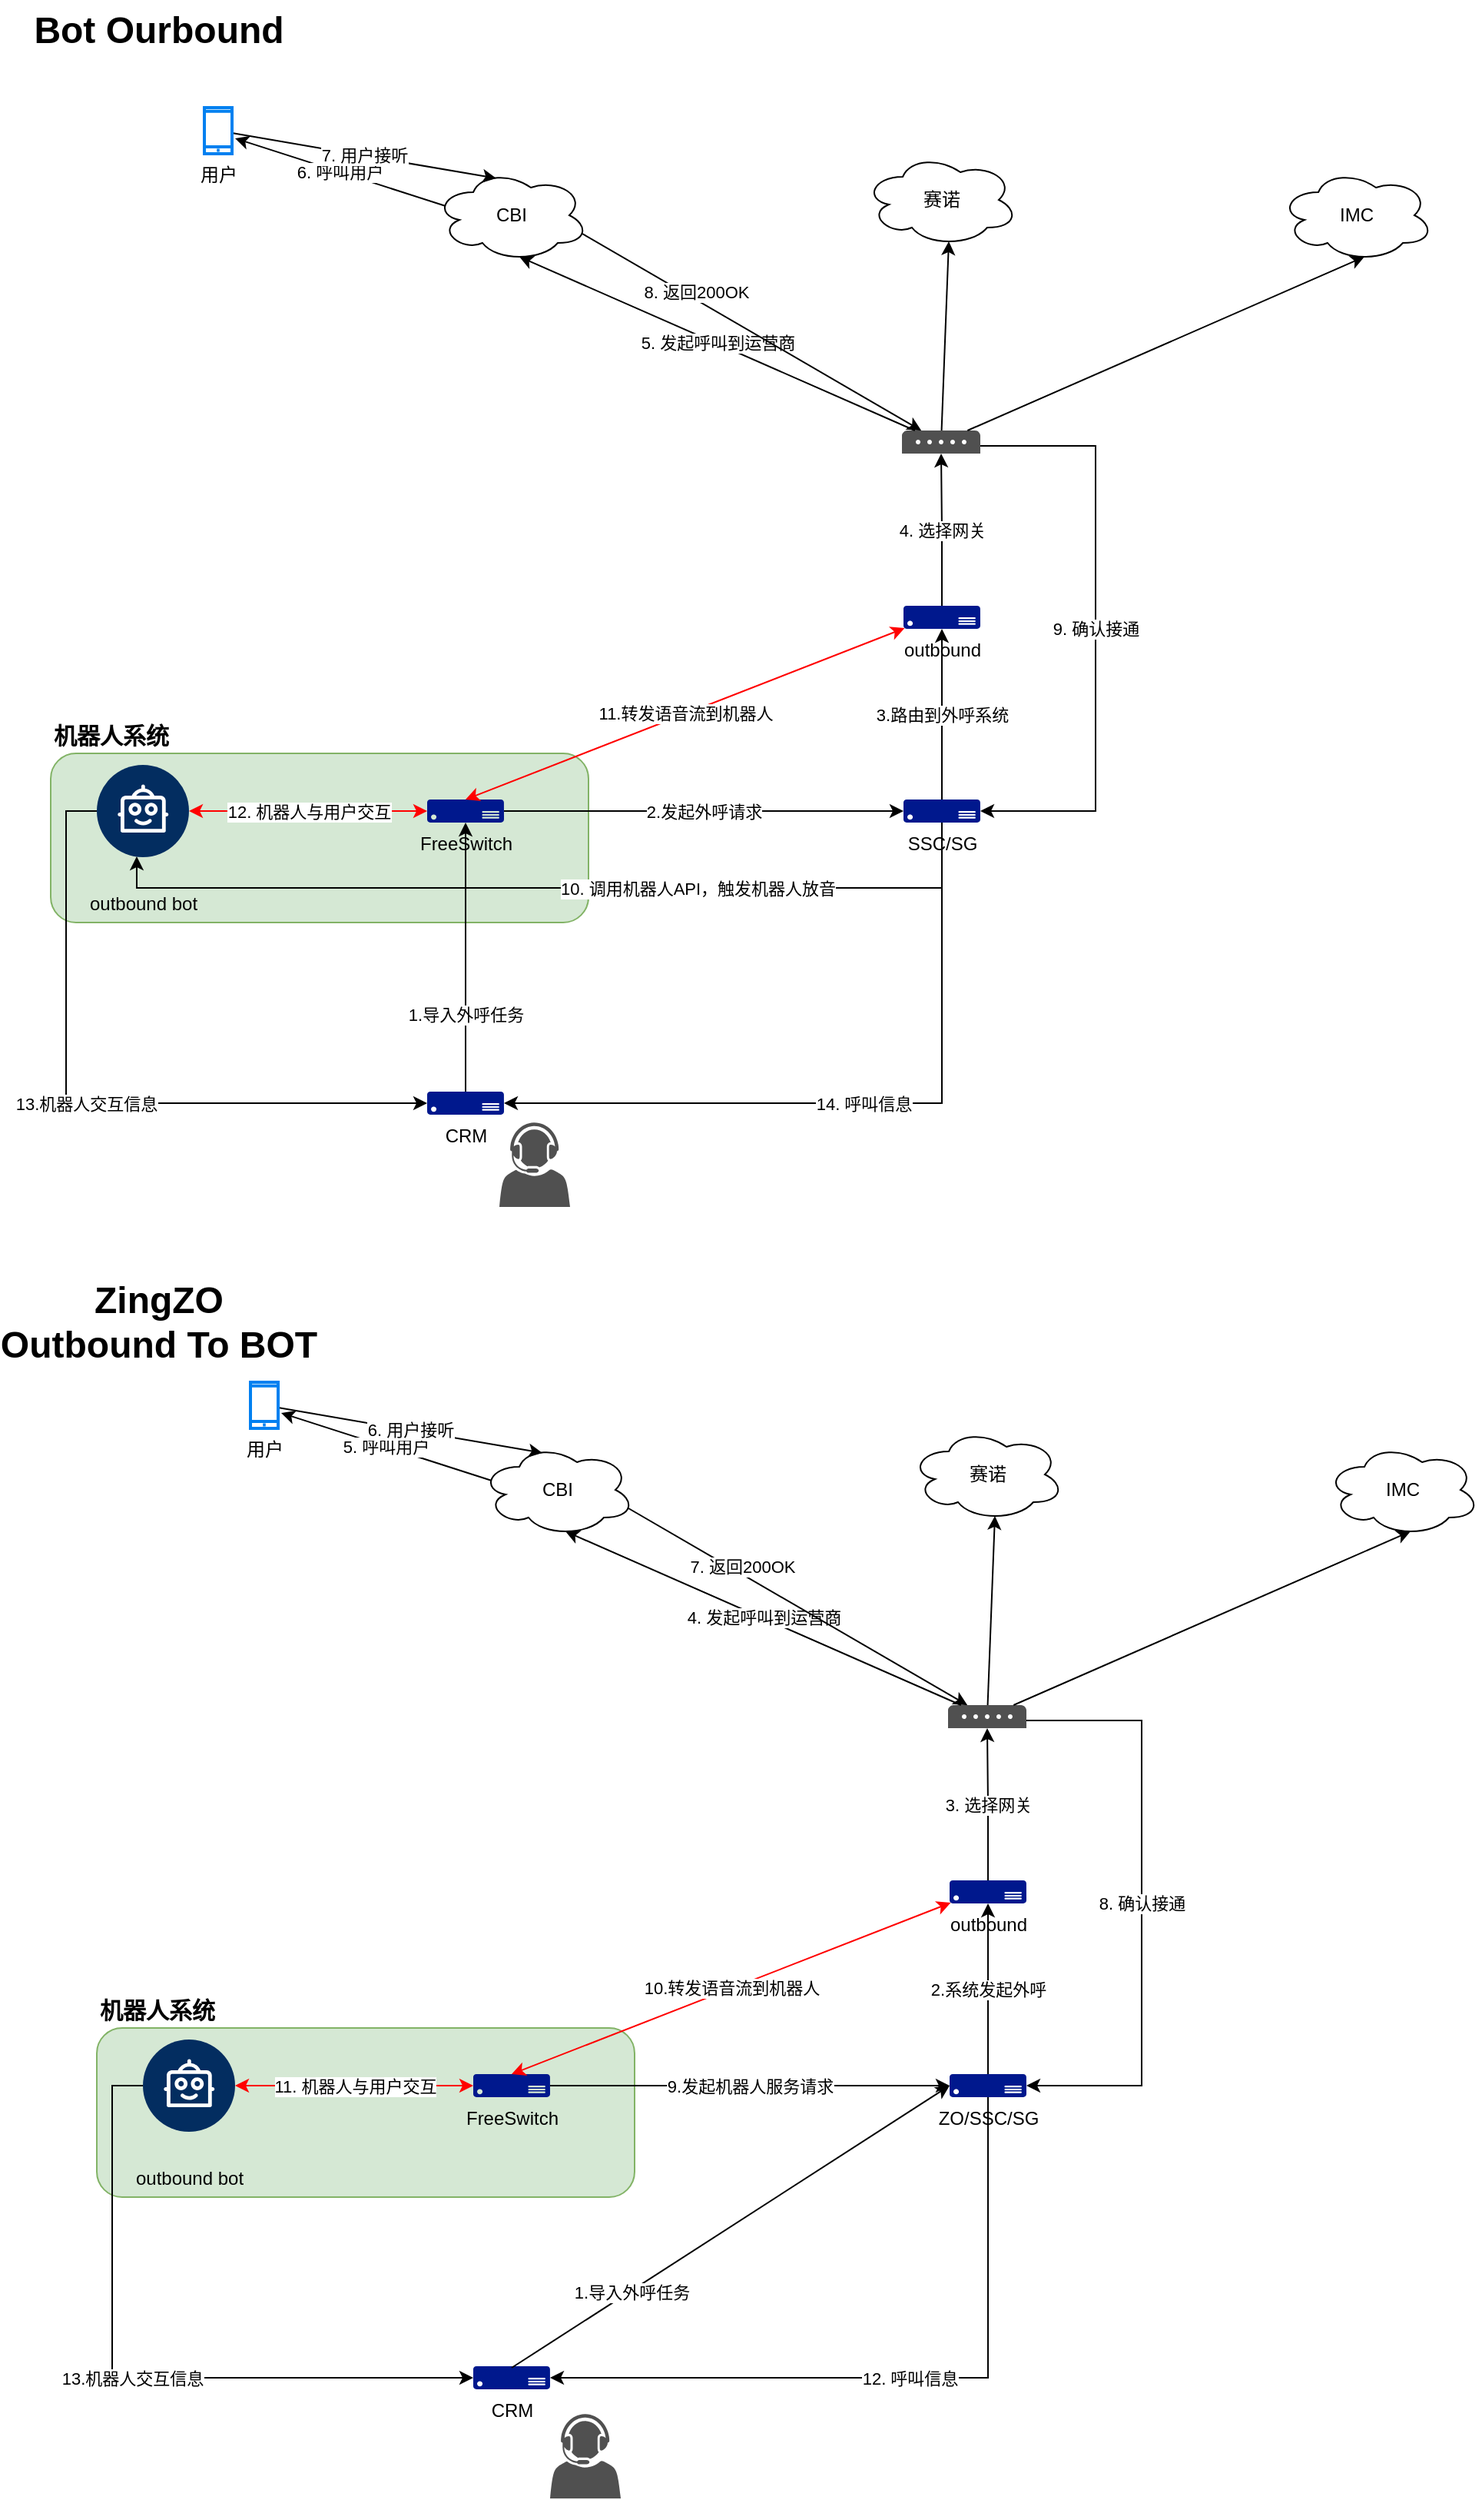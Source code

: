 <mxfile version="22.1.17" type="github">
  <diagram name="第 1 页" id="-GU9wbzKYo2kmMdxFR-d">
    <mxGraphModel dx="1687" dy="911" grid="1" gridSize="10" guides="1" tooltips="1" connect="1" arrows="1" fold="1" page="1" pageScale="1" pageWidth="1169" pageHeight="827" math="0" shadow="0">
      <root>
        <mxCell id="0" />
        <mxCell id="1" parent="0" />
        <mxCell id="drsyYb6Or7yOjJQy-XR_-30" value="&lt;b&gt;&lt;font style=&quot;font-size: 15px;&quot;&gt;机器人系统&lt;/font&gt;&lt;/b&gt;" style="rounded=1;whiteSpace=wrap;html=1;fillColor=#d5e8d4;strokeColor=#82b366;align=left;verticalAlign=bottom;horizontal=1;labelPosition=center;verticalLabelPosition=top;" parent="1" vertex="1">
          <mxGeometry x="50" y="510" width="350" height="110" as="geometry" />
        </mxCell>
        <mxCell id="drsyYb6Or7yOjJQy-XR_-1" value="" style="sketch=0;pointerEvents=1;shadow=0;dashed=0;html=1;strokeColor=none;fillColor=#505050;labelPosition=center;verticalLabelPosition=bottom;verticalAlign=top;outlineConnect=0;align=center;shape=mxgraph.office.communications.voip_gateway;" parent="1" vertex="1">
          <mxGeometry x="604" y="300" width="51" height="15" as="geometry" />
        </mxCell>
        <mxCell id="drsyYb6Or7yOjJQy-XR_-11" value="5. 发起呼叫到运营商" style="rounded=0;orthogonalLoop=1;jettySize=auto;html=1;exitX=0.55;exitY=0.95;exitDx=0;exitDy=0;exitPerimeter=0;startArrow=classic;startFill=1;endArrow=none;endFill=0;" parent="1" source="drsyYb6Or7yOjJQy-XR_-3" target="drsyYb6Or7yOjJQy-XR_-1" edge="1">
          <mxGeometry relative="1" as="geometry" />
        </mxCell>
        <mxCell id="drsyYb6Or7yOjJQy-XR_-18" value="8. 返回200OK" style="rounded=0;orthogonalLoop=1;jettySize=auto;html=1;exitX=0.96;exitY=0.7;exitDx=0;exitDy=0;exitPerimeter=0;" parent="1" source="drsyYb6Or7yOjJQy-XR_-3" target="drsyYb6Or7yOjJQy-XR_-1" edge="1">
          <mxGeometry x="-0.348" y="4" relative="1" as="geometry">
            <mxPoint as="offset" />
          </mxGeometry>
        </mxCell>
        <mxCell id="drsyYb6Or7yOjJQy-XR_-20" value="6. 呼叫用户" style="rounded=0;orthogonalLoop=1;jettySize=auto;html=1;exitX=0.07;exitY=0.4;exitDx=0;exitDy=0;exitPerimeter=0;" parent="1" source="drsyYb6Or7yOjJQy-XR_-3" edge="1">
          <mxGeometry relative="1" as="geometry">
            <mxPoint x="170" y="110" as="targetPoint" />
          </mxGeometry>
        </mxCell>
        <mxCell id="drsyYb6Or7yOjJQy-XR_-3" value="CBI" style="ellipse;shape=cloud;whiteSpace=wrap;html=1;align=center;" parent="1" vertex="1">
          <mxGeometry x="300" y="130" width="100" height="60" as="geometry" />
        </mxCell>
        <mxCell id="drsyYb6Or7yOjJQy-XR_-12" style="rounded=0;orthogonalLoop=1;jettySize=auto;html=1;exitX=0.55;exitY=0.95;exitDx=0;exitDy=0;exitPerimeter=0;startArrow=classic;startFill=1;endArrow=none;endFill=0;" parent="1" source="drsyYb6Or7yOjJQy-XR_-4" target="drsyYb6Or7yOjJQy-XR_-1" edge="1">
          <mxGeometry relative="1" as="geometry" />
        </mxCell>
        <mxCell id="drsyYb6Or7yOjJQy-XR_-4" value="赛诺" style="ellipse;shape=cloud;whiteSpace=wrap;html=1;align=center;" parent="1" vertex="1">
          <mxGeometry x="579.5" y="120" width="100" height="60" as="geometry" />
        </mxCell>
        <mxCell id="drsyYb6Or7yOjJQy-XR_-13" style="rounded=0;orthogonalLoop=1;jettySize=auto;html=1;exitX=0.55;exitY=0.95;exitDx=0;exitDy=0;exitPerimeter=0;endArrow=none;endFill=0;startArrow=classic;startFill=1;" parent="1" source="drsyYb6Or7yOjJQy-XR_-5" target="drsyYb6Or7yOjJQy-XR_-1" edge="1">
          <mxGeometry relative="1" as="geometry" />
        </mxCell>
        <mxCell id="drsyYb6Or7yOjJQy-XR_-5" value="IMC" style="ellipse;shape=cloud;whiteSpace=wrap;html=1;align=center;" parent="1" vertex="1">
          <mxGeometry x="850" y="130" width="100" height="60" as="geometry" />
        </mxCell>
        <mxCell id="drsyYb6Or7yOjJQy-XR_-6" value="" style="sketch=0;pointerEvents=1;shadow=0;dashed=0;html=1;strokeColor=none;fillColor=#505050;labelPosition=center;verticalLabelPosition=bottom;verticalAlign=top;outlineConnect=0;align=center;shape=mxgraph.office.users.call_center_agent;" parent="1" vertex="1">
          <mxGeometry x="342" y="750" width="46" height="55" as="geometry" />
        </mxCell>
        <mxCell id="drsyYb6Or7yOjJQy-XR_-8" value="SSC/SG" style="sketch=0;aspect=fixed;pointerEvents=1;shadow=0;dashed=0;html=1;strokeColor=none;labelPosition=center;verticalLabelPosition=bottom;verticalAlign=top;align=center;fillColor=#00188D;shape=mxgraph.azure.server" parent="1" vertex="1">
          <mxGeometry x="605" y="540" width="50" height="15" as="geometry" />
        </mxCell>
        <mxCell id="drsyYb6Or7yOjJQy-XR_-16" value="4. 选择网关" style="edgeStyle=orthogonalEdgeStyle;rounded=0;orthogonalLoop=1;jettySize=auto;html=1;exitX=0.5;exitY=0;exitDx=0;exitDy=0;exitPerimeter=0;" parent="1" source="drsyYb6Or7yOjJQy-XR_-9" target="drsyYb6Or7yOjJQy-XR_-1" edge="1">
          <mxGeometry relative="1" as="geometry" />
        </mxCell>
        <mxCell id="drsyYb6Or7yOjJQy-XR_-9" value="outbound" style="sketch=0;aspect=fixed;pointerEvents=1;shadow=0;dashed=0;html=1;strokeColor=none;labelPosition=center;verticalLabelPosition=bottom;verticalAlign=top;align=center;fillColor=#00188D;shape=mxgraph.azure.server" parent="1" vertex="1">
          <mxGeometry x="605" y="414" width="50" height="15" as="geometry" />
        </mxCell>
        <mxCell id="drsyYb6Or7yOjJQy-XR_-10" value="CRM" style="sketch=0;aspect=fixed;pointerEvents=1;shadow=0;dashed=0;html=1;strokeColor=none;labelPosition=center;verticalLabelPosition=bottom;verticalAlign=top;align=center;fillColor=#00188D;shape=mxgraph.azure.server" parent="1" vertex="1">
          <mxGeometry x="295" y="730" width="50" height="15" as="geometry" />
        </mxCell>
        <mxCell id="drsyYb6Or7yOjJQy-XR_-14" value="2.发起外呼请求" style="rounded=0;orthogonalLoop=1;jettySize=auto;html=1;entryX=0;entryY=0.5;entryDx=0;entryDy=0;entryPerimeter=0;exitX=1;exitY=0.5;exitDx=0;exitDy=0;exitPerimeter=0;" parent="1" source="drsyYb6Or7yOjJQy-XR_-23" target="drsyYb6Or7yOjJQy-XR_-8" edge="1">
          <mxGeometry relative="1" as="geometry">
            <mxPoint x="350" y="547.5" as="sourcePoint" />
          </mxGeometry>
        </mxCell>
        <mxCell id="drsyYb6Or7yOjJQy-XR_-15" value="3.路由到外呼系统" style="edgeStyle=orthogonalEdgeStyle;rounded=0;orthogonalLoop=1;jettySize=auto;html=1;exitX=0.5;exitY=0;exitDx=0;exitDy=0;exitPerimeter=0;entryX=0.5;entryY=1;entryDx=0;entryDy=0;entryPerimeter=0;" parent="1" source="drsyYb6Or7yOjJQy-XR_-8" target="drsyYb6Or7yOjJQy-XR_-9" edge="1">
          <mxGeometry relative="1" as="geometry" />
        </mxCell>
        <mxCell id="drsyYb6Or7yOjJQy-XR_-17" value="1.导入外呼任务" style="edgeStyle=orthogonalEdgeStyle;rounded=0;orthogonalLoop=1;jettySize=auto;html=1;entryX=0.5;entryY=0;entryDx=0;entryDy=0;entryPerimeter=0;endArrow=none;endFill=0;startArrow=classic;startFill=1;exitX=0.5;exitY=1;exitDx=0;exitDy=0;exitPerimeter=0;" parent="1" source="drsyYb6Or7yOjJQy-XR_-23" target="drsyYb6Or7yOjJQy-XR_-10" edge="1">
          <mxGeometry x="0.429" relative="1" as="geometry">
            <mxPoint x="320" y="577.5" as="sourcePoint" />
            <mxPoint as="offset" />
          </mxGeometry>
        </mxCell>
        <mxCell id="drsyYb6Or7yOjJQy-XR_-21" value="7. 用户接听" style="rounded=0;orthogonalLoop=1;jettySize=auto;html=1;entryX=0.4;entryY=0.1;entryDx=0;entryDy=0;entryPerimeter=0;" parent="1" source="drsyYb6Or7yOjJQy-XR_-19" target="drsyYb6Or7yOjJQy-XR_-3" edge="1">
          <mxGeometry relative="1" as="geometry" />
        </mxCell>
        <mxCell id="drsyYb6Or7yOjJQy-XR_-19" value="用户" style="html=1;verticalLabelPosition=bottom;align=center;labelBackgroundColor=#ffffff;verticalAlign=top;strokeWidth=2;strokeColor=#0080F0;shadow=0;dashed=0;shape=mxgraph.ios7.icons.smartphone;" parent="1" vertex="1">
          <mxGeometry x="150" y="90" width="18" height="30" as="geometry" />
        </mxCell>
        <mxCell id="drsyYb6Or7yOjJQy-XR_-22" value="outbound bot" style="verticalLabelPosition=bottom;aspect=fixed;html=1;shape=mxgraph.salesforce.bots2;" parent="1" vertex="1">
          <mxGeometry x="80" y="517.5" width="60" height="60" as="geometry" />
        </mxCell>
        <mxCell id="drsyYb6Or7yOjJQy-XR_-23" value="FreeSwitch" style="sketch=0;aspect=fixed;pointerEvents=1;shadow=0;dashed=0;html=1;strokeColor=none;labelPosition=center;verticalLabelPosition=bottom;verticalAlign=top;align=center;fillColor=#00188D;shape=mxgraph.azure.server" parent="1" vertex="1">
          <mxGeometry x="295" y="540" width="50" height="15" as="geometry" />
        </mxCell>
        <mxCell id="drsyYb6Or7yOjJQy-XR_-25" value="9. 确认接通" style="edgeStyle=orthogonalEdgeStyle;rounded=0;orthogonalLoop=1;jettySize=auto;html=1;entryX=1;entryY=0.5;entryDx=0;entryDy=0;entryPerimeter=0;" parent="1" source="drsyYb6Or7yOjJQy-XR_-1" target="drsyYb6Or7yOjJQy-XR_-8" edge="1">
          <mxGeometry relative="1" as="geometry">
            <Array as="points">
              <mxPoint x="730" y="310" />
              <mxPoint x="730" y="548" />
            </Array>
          </mxGeometry>
        </mxCell>
        <mxCell id="drsyYb6Or7yOjJQy-XR_-26" value="10. 调用机器人API，触发机器人放音" style="edgeStyle=orthogonalEdgeStyle;rounded=0;orthogonalLoop=1;jettySize=auto;html=1;exitX=0.5;exitY=1;exitDx=0;exitDy=0;exitPerimeter=0;entryX=0.433;entryY=0.992;entryDx=0;entryDy=0;entryPerimeter=0;" parent="1" source="drsyYb6Or7yOjJQy-XR_-8" target="drsyYb6Or7yOjJQy-XR_-22" edge="1">
          <mxGeometry x="-0.31" relative="1" as="geometry">
            <mxPoint x="1" as="offset" />
          </mxGeometry>
        </mxCell>
        <mxCell id="drsyYb6Or7yOjJQy-XR_-27" value="12. 机器人与用户交互" style="edgeStyle=orthogonalEdgeStyle;rounded=0;orthogonalLoop=1;jettySize=auto;html=1;entryX=0;entryY=0.5;entryDx=0;entryDy=0;entryPerimeter=0;startArrow=classic;startFill=1;strokeColor=#FF0000;" parent="1" source="drsyYb6Or7yOjJQy-XR_-22" target="drsyYb6Or7yOjJQy-XR_-23" edge="1">
          <mxGeometry relative="1" as="geometry" />
        </mxCell>
        <mxCell id="drsyYb6Or7yOjJQy-XR_-28" value="11.转发语音流到机器人" style="rounded=0;orthogonalLoop=1;jettySize=auto;html=1;entryX=0.5;entryY=0;entryDx=0;entryDy=0;entryPerimeter=0;strokeColor=#FF0000;startArrow=classic;startFill=1;exitX=0.015;exitY=0.97;exitDx=0;exitDy=0;exitPerimeter=0;" parent="1" source="drsyYb6Or7yOjJQy-XR_-9" target="drsyYb6Or7yOjJQy-XR_-23" edge="1">
          <mxGeometry relative="1" as="geometry" />
        </mxCell>
        <mxCell id="drsyYb6Or7yOjJQy-XR_-31" value="13.机器人交互信息" style="edgeStyle=orthogonalEdgeStyle;rounded=0;orthogonalLoop=1;jettySize=auto;html=1;entryX=0;entryY=0.5;entryDx=0;entryDy=0;entryPerimeter=0;" parent="1" source="drsyYb6Or7yOjJQy-XR_-22" target="drsyYb6Or7yOjJQy-XR_-10" edge="1">
          <mxGeometry relative="1" as="geometry">
            <Array as="points">
              <mxPoint x="60" y="548" />
              <mxPoint x="60" y="738" />
            </Array>
          </mxGeometry>
        </mxCell>
        <mxCell id="drsyYb6Or7yOjJQy-XR_-32" value="14. 呼叫信息" style="edgeStyle=orthogonalEdgeStyle;rounded=0;orthogonalLoop=1;jettySize=auto;html=1;exitX=0.5;exitY=1;exitDx=0;exitDy=0;exitPerimeter=0;entryX=1;entryY=0.5;entryDx=0;entryDy=0;entryPerimeter=0;" parent="1" source="drsyYb6Or7yOjJQy-XR_-8" target="drsyYb6Or7yOjJQy-XR_-10" edge="1">
          <mxGeometry relative="1" as="geometry" />
        </mxCell>
        <mxCell id="xmkgbFA-iy0AewkgBqSU-1" value="Bot Ourbound" style="text;strokeColor=none;fillColor=none;html=1;fontSize=24;fontStyle=1;verticalAlign=middle;align=center;" parent="1" vertex="1">
          <mxGeometry x="70" y="20" width="100" height="40" as="geometry" />
        </mxCell>
        <mxCell id="aashaU6Qa32y-RPEb3OF-1" value="&lt;b&gt;&lt;font style=&quot;font-size: 15px;&quot;&gt;机器人系统&lt;/font&gt;&lt;/b&gt;" style="rounded=1;whiteSpace=wrap;html=1;fillColor=#d5e8d4;strokeColor=#82b366;align=left;verticalAlign=bottom;horizontal=1;labelPosition=center;verticalLabelPosition=top;" vertex="1" parent="1">
          <mxGeometry x="80" y="1339" width="350" height="110" as="geometry" />
        </mxCell>
        <mxCell id="aashaU6Qa32y-RPEb3OF-2" value="" style="sketch=0;pointerEvents=1;shadow=0;dashed=0;html=1;strokeColor=none;fillColor=#505050;labelPosition=center;verticalLabelPosition=bottom;verticalAlign=top;outlineConnect=0;align=center;shape=mxgraph.office.communications.voip_gateway;" vertex="1" parent="1">
          <mxGeometry x="634" y="1129" width="51" height="15" as="geometry" />
        </mxCell>
        <mxCell id="aashaU6Qa32y-RPEb3OF-3" value="4. 发起呼叫到运营商" style="rounded=0;orthogonalLoop=1;jettySize=auto;html=1;exitX=0.55;exitY=0.95;exitDx=0;exitDy=0;exitPerimeter=0;startArrow=classic;startFill=1;endArrow=none;endFill=0;" edge="1" parent="1" source="aashaU6Qa32y-RPEb3OF-6" target="aashaU6Qa32y-RPEb3OF-2">
          <mxGeometry relative="1" as="geometry" />
        </mxCell>
        <mxCell id="aashaU6Qa32y-RPEb3OF-4" value="7. 返回200OK" style="rounded=0;orthogonalLoop=1;jettySize=auto;html=1;exitX=0.96;exitY=0.7;exitDx=0;exitDy=0;exitPerimeter=0;" edge="1" parent="1" source="aashaU6Qa32y-RPEb3OF-6" target="aashaU6Qa32y-RPEb3OF-2">
          <mxGeometry x="-0.348" y="4" relative="1" as="geometry">
            <mxPoint as="offset" />
          </mxGeometry>
        </mxCell>
        <mxCell id="aashaU6Qa32y-RPEb3OF-5" value="5. 呼叫用户" style="rounded=0;orthogonalLoop=1;jettySize=auto;html=1;exitX=0.07;exitY=0.4;exitDx=0;exitDy=0;exitPerimeter=0;" edge="1" parent="1" source="aashaU6Qa32y-RPEb3OF-6">
          <mxGeometry relative="1" as="geometry">
            <mxPoint x="200" y="939" as="targetPoint" />
          </mxGeometry>
        </mxCell>
        <mxCell id="aashaU6Qa32y-RPEb3OF-6" value="CBI" style="ellipse;shape=cloud;whiteSpace=wrap;html=1;align=center;" vertex="1" parent="1">
          <mxGeometry x="330" y="959" width="100" height="60" as="geometry" />
        </mxCell>
        <mxCell id="aashaU6Qa32y-RPEb3OF-7" style="rounded=0;orthogonalLoop=1;jettySize=auto;html=1;exitX=0.55;exitY=0.95;exitDx=0;exitDy=0;exitPerimeter=0;startArrow=classic;startFill=1;endArrow=none;endFill=0;" edge="1" parent="1" source="aashaU6Qa32y-RPEb3OF-8" target="aashaU6Qa32y-RPEb3OF-2">
          <mxGeometry relative="1" as="geometry" />
        </mxCell>
        <mxCell id="aashaU6Qa32y-RPEb3OF-8" value="赛诺" style="ellipse;shape=cloud;whiteSpace=wrap;html=1;align=center;" vertex="1" parent="1">
          <mxGeometry x="609.5" y="949" width="100" height="60" as="geometry" />
        </mxCell>
        <mxCell id="aashaU6Qa32y-RPEb3OF-9" style="rounded=0;orthogonalLoop=1;jettySize=auto;html=1;exitX=0.55;exitY=0.95;exitDx=0;exitDy=0;exitPerimeter=0;endArrow=none;endFill=0;startArrow=classic;startFill=1;" edge="1" parent="1" source="aashaU6Qa32y-RPEb3OF-10" target="aashaU6Qa32y-RPEb3OF-2">
          <mxGeometry relative="1" as="geometry" />
        </mxCell>
        <mxCell id="aashaU6Qa32y-RPEb3OF-10" value="IMC" style="ellipse;shape=cloud;whiteSpace=wrap;html=1;align=center;" vertex="1" parent="1">
          <mxGeometry x="880" y="959" width="100" height="60" as="geometry" />
        </mxCell>
        <mxCell id="aashaU6Qa32y-RPEb3OF-11" value="" style="sketch=0;pointerEvents=1;shadow=0;dashed=0;html=1;strokeColor=none;fillColor=#505050;labelPosition=center;verticalLabelPosition=bottom;verticalAlign=top;outlineConnect=0;align=center;shape=mxgraph.office.users.call_center_agent;" vertex="1" parent="1">
          <mxGeometry x="375" y="1590" width="46" height="55" as="geometry" />
        </mxCell>
        <mxCell id="aashaU6Qa32y-RPEb3OF-12" value="ZO/SSC/SG" style="sketch=0;aspect=fixed;pointerEvents=1;shadow=0;dashed=0;html=1;strokeColor=none;labelPosition=center;verticalLabelPosition=bottom;verticalAlign=top;align=center;fillColor=#00188D;shape=mxgraph.azure.server" vertex="1" parent="1">
          <mxGeometry x="635" y="1369" width="50" height="15" as="geometry" />
        </mxCell>
        <mxCell id="aashaU6Qa32y-RPEb3OF-13" value="3. 选择网关" style="edgeStyle=orthogonalEdgeStyle;rounded=0;orthogonalLoop=1;jettySize=auto;html=1;exitX=0.5;exitY=0;exitDx=0;exitDy=0;exitPerimeter=0;" edge="1" parent="1" source="aashaU6Qa32y-RPEb3OF-14" target="aashaU6Qa32y-RPEb3OF-2">
          <mxGeometry relative="1" as="geometry" />
        </mxCell>
        <mxCell id="aashaU6Qa32y-RPEb3OF-14" value="outbound" style="sketch=0;aspect=fixed;pointerEvents=1;shadow=0;dashed=0;html=1;strokeColor=none;labelPosition=center;verticalLabelPosition=bottom;verticalAlign=top;align=center;fillColor=#00188D;shape=mxgraph.azure.server" vertex="1" parent="1">
          <mxGeometry x="635" y="1243" width="50" height="15" as="geometry" />
        </mxCell>
        <mxCell id="aashaU6Qa32y-RPEb3OF-15" value="CRM" style="sketch=0;aspect=fixed;pointerEvents=1;shadow=0;dashed=0;html=1;strokeColor=none;labelPosition=center;verticalLabelPosition=bottom;verticalAlign=top;align=center;fillColor=#00188D;shape=mxgraph.azure.server" vertex="1" parent="1">
          <mxGeometry x="325" y="1559" width="50" height="15" as="geometry" />
        </mxCell>
        <mxCell id="aashaU6Qa32y-RPEb3OF-16" value="9.发起机器人服务请求" style="rounded=0;orthogonalLoop=1;jettySize=auto;html=1;entryX=0;entryY=0.5;entryDx=0;entryDy=0;entryPerimeter=0;exitX=1;exitY=0.5;exitDx=0;exitDy=0;exitPerimeter=0;" edge="1" parent="1" source="aashaU6Qa32y-RPEb3OF-22" target="aashaU6Qa32y-RPEb3OF-12">
          <mxGeometry relative="1" as="geometry">
            <mxPoint x="380" y="1376.5" as="sourcePoint" />
          </mxGeometry>
        </mxCell>
        <mxCell id="aashaU6Qa32y-RPEb3OF-17" value="2.系统发起外呼" style="edgeStyle=orthogonalEdgeStyle;rounded=0;orthogonalLoop=1;jettySize=auto;html=1;exitX=0.5;exitY=0;exitDx=0;exitDy=0;exitPerimeter=0;entryX=0.5;entryY=1;entryDx=0;entryDy=0;entryPerimeter=0;" edge="1" parent="1" source="aashaU6Qa32y-RPEb3OF-12" target="aashaU6Qa32y-RPEb3OF-14">
          <mxGeometry relative="1" as="geometry" />
        </mxCell>
        <mxCell id="aashaU6Qa32y-RPEb3OF-19" value="6. 用户接听" style="rounded=0;orthogonalLoop=1;jettySize=auto;html=1;entryX=0.4;entryY=0.1;entryDx=0;entryDy=0;entryPerimeter=0;" edge="1" parent="1" source="aashaU6Qa32y-RPEb3OF-20" target="aashaU6Qa32y-RPEb3OF-6">
          <mxGeometry relative="1" as="geometry" />
        </mxCell>
        <mxCell id="aashaU6Qa32y-RPEb3OF-20" value="用户" style="html=1;verticalLabelPosition=bottom;align=center;labelBackgroundColor=#ffffff;verticalAlign=top;strokeWidth=2;strokeColor=#0080F0;shadow=0;dashed=0;shape=mxgraph.ios7.icons.smartphone;" vertex="1" parent="1">
          <mxGeometry x="180" y="919" width="18" height="30" as="geometry" />
        </mxCell>
        <mxCell id="aashaU6Qa32y-RPEb3OF-21" value="outbound bot" style="verticalLabelPosition=bottom;aspect=fixed;html=1;shape=mxgraph.salesforce.bots2;" vertex="1" parent="1">
          <mxGeometry x="110" y="1346.5" width="60" height="60" as="geometry" />
        </mxCell>
        <mxCell id="aashaU6Qa32y-RPEb3OF-22" value="FreeSwitch" style="sketch=0;aspect=fixed;pointerEvents=1;shadow=0;dashed=0;html=1;strokeColor=none;labelPosition=center;verticalLabelPosition=bottom;verticalAlign=top;align=center;fillColor=#00188D;shape=mxgraph.azure.server" vertex="1" parent="1">
          <mxGeometry x="325" y="1369" width="50" height="15" as="geometry" />
        </mxCell>
        <mxCell id="aashaU6Qa32y-RPEb3OF-23" value="8. 确认接通" style="edgeStyle=orthogonalEdgeStyle;rounded=0;orthogonalLoop=1;jettySize=auto;html=1;entryX=1;entryY=0.5;entryDx=0;entryDy=0;entryPerimeter=0;" edge="1" parent="1" source="aashaU6Qa32y-RPEb3OF-2" target="aashaU6Qa32y-RPEb3OF-12">
          <mxGeometry relative="1" as="geometry">
            <Array as="points">
              <mxPoint x="760" y="1139" />
              <mxPoint x="760" y="1377" />
            </Array>
          </mxGeometry>
        </mxCell>
        <mxCell id="aashaU6Qa32y-RPEb3OF-25" value="11. 机器人与用户交互" style="edgeStyle=orthogonalEdgeStyle;rounded=0;orthogonalLoop=1;jettySize=auto;html=1;entryX=0;entryY=0.5;entryDx=0;entryDy=0;entryPerimeter=0;startArrow=classic;startFill=1;strokeColor=#FF0000;" edge="1" parent="1" source="aashaU6Qa32y-RPEb3OF-21" target="aashaU6Qa32y-RPEb3OF-22">
          <mxGeometry relative="1" as="geometry" />
        </mxCell>
        <mxCell id="aashaU6Qa32y-RPEb3OF-26" value="10.转发语音流到机器人" style="rounded=0;orthogonalLoop=1;jettySize=auto;html=1;entryX=0.5;entryY=0;entryDx=0;entryDy=0;entryPerimeter=0;strokeColor=#FF0000;startArrow=classic;startFill=1;exitX=0.015;exitY=0.97;exitDx=0;exitDy=0;exitPerimeter=0;" edge="1" parent="1" source="aashaU6Qa32y-RPEb3OF-14" target="aashaU6Qa32y-RPEb3OF-22">
          <mxGeometry relative="1" as="geometry" />
        </mxCell>
        <mxCell id="aashaU6Qa32y-RPEb3OF-27" value="13.机器人交互信息" style="edgeStyle=orthogonalEdgeStyle;rounded=0;orthogonalLoop=1;jettySize=auto;html=1;entryX=0;entryY=0.5;entryDx=0;entryDy=0;entryPerimeter=0;" edge="1" parent="1" source="aashaU6Qa32y-RPEb3OF-21" target="aashaU6Qa32y-RPEb3OF-15">
          <mxGeometry relative="1" as="geometry">
            <Array as="points">
              <mxPoint x="90" y="1377" />
              <mxPoint x="90" y="1567" />
            </Array>
          </mxGeometry>
        </mxCell>
        <mxCell id="aashaU6Qa32y-RPEb3OF-28" value="12. 呼叫信息" style="edgeStyle=orthogonalEdgeStyle;rounded=0;orthogonalLoop=1;jettySize=auto;html=1;exitX=0.5;exitY=1;exitDx=0;exitDy=0;exitPerimeter=0;entryX=1;entryY=0.5;entryDx=0;entryDy=0;entryPerimeter=0;" edge="1" parent="1" source="aashaU6Qa32y-RPEb3OF-12" target="aashaU6Qa32y-RPEb3OF-15">
          <mxGeometry relative="1" as="geometry" />
        </mxCell>
        <mxCell id="aashaU6Qa32y-RPEb3OF-29" value="ZingZO&lt;br&gt;Outbound To BOT" style="text;strokeColor=none;fillColor=none;html=1;fontSize=24;fontStyle=1;verticalAlign=middle;align=center;" vertex="1" parent="1">
          <mxGeometry x="70" y="860" width="100" height="40" as="geometry" />
        </mxCell>
        <mxCell id="aashaU6Qa32y-RPEb3OF-30" value="" style="endArrow=classic;html=1;rounded=0;entryX=0;entryY=0.5;entryDx=0;entryDy=0;entryPerimeter=0;" edge="1" parent="1" target="aashaU6Qa32y-RPEb3OF-12">
          <mxGeometry width="50" height="50" relative="1" as="geometry">
            <mxPoint x="350" y="1560" as="sourcePoint" />
            <mxPoint x="400" y="1510" as="targetPoint" />
          </mxGeometry>
        </mxCell>
        <mxCell id="aashaU6Qa32y-RPEb3OF-31" value="1.导入外呼任务" style="edgeLabel;html=1;align=center;verticalAlign=middle;resizable=0;points=[];" vertex="1" connectable="0" parent="aashaU6Qa32y-RPEb3OF-30">
          <mxGeometry x="-0.457" y="-1" relative="1" as="geometry">
            <mxPoint as="offset" />
          </mxGeometry>
        </mxCell>
      </root>
    </mxGraphModel>
  </diagram>
</mxfile>
